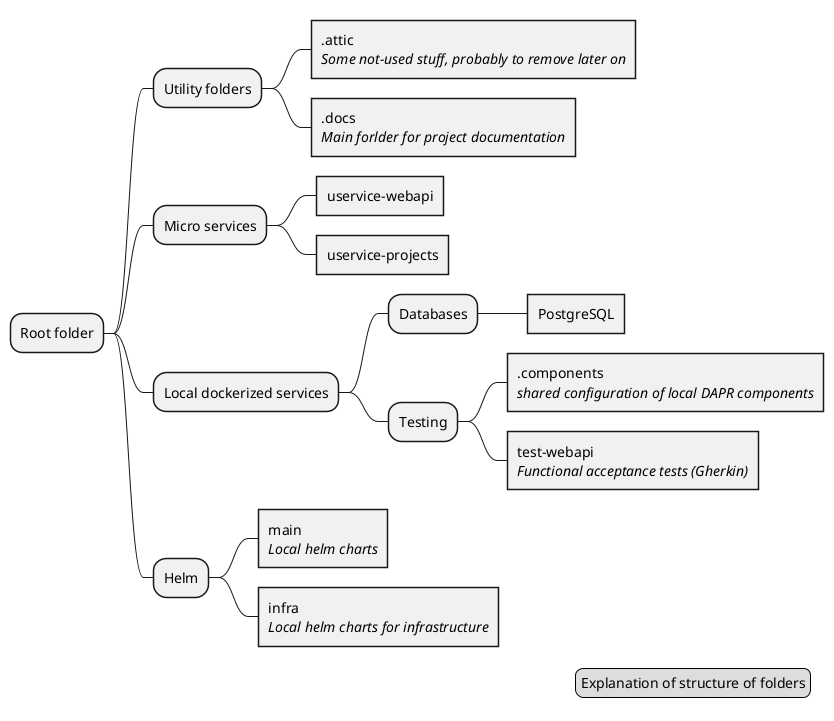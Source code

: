 @startmindmap

<style>
leafNode {
    RoundCorner 0
}
</style>

+ Root folder
** Utility folders
***:.attic
<i>Some not-used stuff, probably to remove later on</i>;
***:.docs
<i>Main forlder for project documentation</i>;
** Micro services
*** uservice-webapi
*** uservice-projects
** Local dockerized services
*** Databases
**** PostgreSQL
*** Testing
****:.components
<i>shared configuration of local DAPR components</i>;
****:test-webapi
<i>Functional acceptance tests (Gherkin)</i>;
** Helm
***:main
<i>Local helm charts</i>;
***:infra
<i>Local helm charts for infrastructure</i>;

legend right
  Explanation of structure of folders
endlegend
@endmindmap
